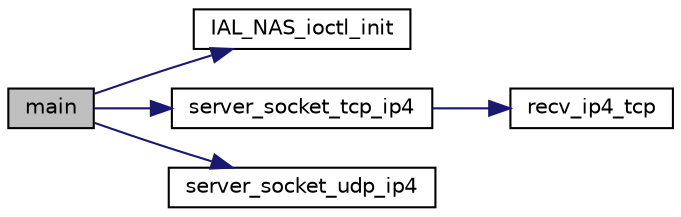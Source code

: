 digraph "main"
{
 // LATEX_PDF_SIZE
  edge [fontname="Helvetica",fontsize="10",labelfontname="Helvetica",labelfontsize="10"];
  node [fontname="Helvetica",fontsize="10",shape=record];
  rankdir="LR";
  Node1 [label="main",height=0.2,width=0.4,color="black", fillcolor="grey75", style="filled", fontcolor="black",tooltip=" "];
  Node1 -> Node2 [color="midnightblue",fontsize="10",style="solid",fontname="Helvetica"];
  Node2 [label="IAL_NAS_ioctl_init",height=0.2,width=0.4,color="black", fillcolor="white", style="filled",URL="$LITE_2RB__TOOL_2rb__tool_8c.html#ad8b642619b539f932528048eae6a16ae",tooltip=" "];
  Node1 -> Node3 [color="midnightblue",fontsize="10",style="solid",fontname="Helvetica"];
  Node3 [label="server_socket_tcp_ip4",height=0.2,width=0.4,color="black", fillcolor="white", style="filled",URL="$otg__rx__socket_8c.html#a69cc2ad4c2b827c5e19674a65f123630",tooltip="this function allow to run a server dedicated to IP v4 and TCP traffic ."];
  Node3 -> Node4 [color="midnightblue",fontsize="10",style="solid",fontname="Helvetica"];
  Node4 [label="recv_ip4_tcp",height=0.2,width=0.4,color="black", fillcolor="white", style="filled",URL="$otg__rx__socket_8c.html#ac50c446ddc6081cbaf27a8c86a6f74ee",tooltip=" "];
  Node1 -> Node5 [color="midnightblue",fontsize="10",style="solid",fontname="Helvetica"];
  Node5 [label="server_socket_udp_ip4",height=0.2,width=0.4,color="black", fillcolor="white", style="filled",URL="$otg__rx__socket_8c.html#a81fad3d728dd8b2aa0c9c57cc0c54d8e",tooltip=" "];
}
